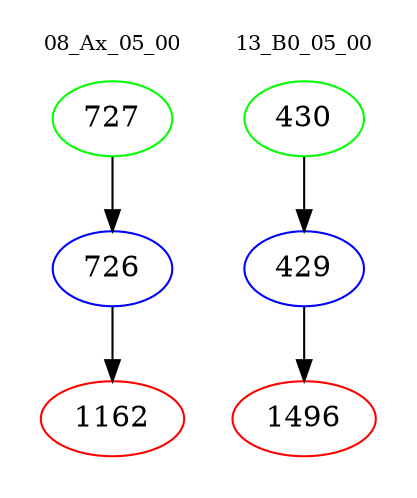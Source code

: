 digraph{
subgraph cluster_0 {
color = white
label = "08_Ax_05_00";
fontsize=10;
T0_727 [label="727", color="green"]
T0_727 -> T0_726 [color="black"]
T0_726 [label="726", color="blue"]
T0_726 -> T0_1162 [color="black"]
T0_1162 [label="1162", color="red"]
}
subgraph cluster_1 {
color = white
label = "13_B0_05_00";
fontsize=10;
T1_430 [label="430", color="green"]
T1_430 -> T1_429 [color="black"]
T1_429 [label="429", color="blue"]
T1_429 -> T1_1496 [color="black"]
T1_1496 [label="1496", color="red"]
}
}
